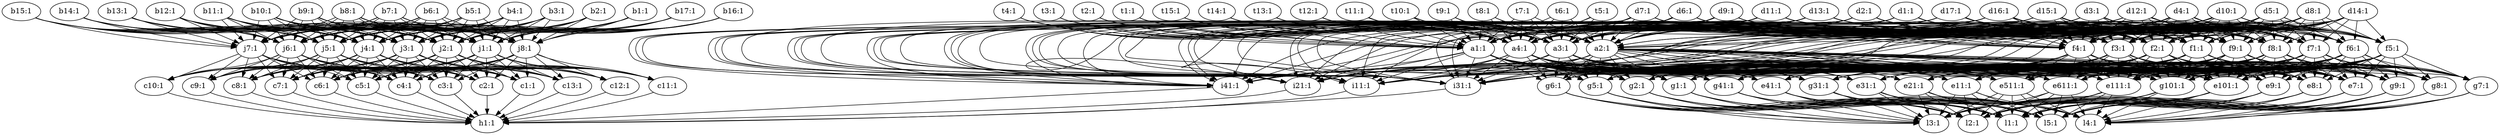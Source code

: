 digraph G {
  d7 [label="d7:1"];
  e31 [label="e31:1"];
  d6 [label="d6:1"];
  j8 [label="j8:1"];
  d5 [label="d5:1"];
  j7 [label="j7:1"];
  d4 [label="d4:1"];
  j6 [label="j6:1"];
  d3 [label="d3:1"];
  j5 [label="j5:1"];
  d2 [label="d2:1"];
  j4 [label="j4:1"];
  d1 [label="d1:1"];
  j3 [label="j3:1"];
  i21 [label="i21:1"];
  j2 [label="j2:1"];
  l5 [label="l5:1"];
  j1 [label="j1:1"];
  l4 [label="l4:1"];
  e21 [label="e21:1"];
  l3 [label="l3:1"];
  b17 [label="b17:1"];
  l2 [label="l2:1"];
  b16 [label="b16:1"];
  l1 [label="l1:1"];
  b15 [label="b15:1"];
  i11 [label="i11:1"];
  b14 [label="b14:1"];
  t15 [label="t15:1"];
  b13 [label="b13:1"];
  t14 [label="t14:1"];
  b12 [label="b12:1"];
  t13 [label="t13:1"];
  b11 [label="b11:1"];
  t12 [label="t12:1"];
  b10 [label="b10:1"];
  t11 [label="t11:1"];
  b9 [label="b9:1"];
  t10 [label="t10:1"];
  b8 [label="b8:1"];
  t9 [label="t9:1"];
  b7 [label="b7:1"];
  t8 [label="t8:1"];
  b6 [label="b6:1"];
  t7 [label="t7:1"];
  b5 [label="b5:1"];
  t6 [label="t6:1"];
  b4 [label="b4:1"];
  t5 [label="t5:1"];
  b3 [label="b3:1"];
  t4 [label="t4:1"];
  b2 [label="b2:1"];
  t3 [label="t3:1"];
  b1 [label="b1:1"];
  t2 [label="t2:1"];
  e11 [label="e11:1"];
  t1 [label="t1:1"];
  h1 [label="h1:1"];
  e511 [label="e511:1"];
  e611 [label="e611:1"];
  e111 [label="e111:1"];
  c13 [label="c13:1"];
  g101 [label="g101:1"];
  c12 [label="c12:1"];
  e101 [label="e101:1"];
  c11 [label="c11:1"];
  e9 [label="e9:1"];
  c10 [label="c10:1"];
  e8 [label="e8:1"];
  c9 [label="c9:1"];
  e7 [label="e7:1"];
  c8 [label="c8:1"];
  c7 [label="c7:1"];
  c6 [label="c6:1"];
  c5 [label="c5:1"];
  c4 [label="c4:1"];
  c3 [label="c3:1"];
  c2 [label="c2:1"];
  c1 [label="c1:1"];
  i41 [label="i41:1"];
  f9 [label="f9:1"];
  f8 [label="f8:1"];
  f7 [label="f7:1"];
  f6 [label="f6:1"];
  f5 [label="f5:1"];
  g9 [label="g9:1"];
  f4 [label="f4:1"];
  g8 [label="g8:1"];
  f3 [label="f3:1"];
  g7 [label="g7:1"];
  f2 [label="f2:1"];
  g6 [label="g6:1"];
  f1 [label="f1:1"];
  g5 [label="g5:1"];
  i31 [label="i31:1"];
  d17 [label="d17:1"];
  d16 [label="d16:1"];
  g2 [label="g2:1"];
  d15 [label="d15:1"];
  g1 [label="g1:1"];
  d14 [label="d14:1"];
  g41 [label="g41:1"];
  d13 [label="d13:1"];
  e41 [label="e41:1"];
  d12 [label="d12:1"];
  a4 [label="a4:1"];
  d11 [label="d11:1"];
  a3 [label="a3:1"];
  d10 [label="d10:1"];
  a2 [label="a2:1"];
  d9 [label="d9:1"];
  a1 [label="a1:1"];
  d8 [label="d8:1"];
  g31 [label="g31:1"];
  
  
  d7 -> a4;
  d7 -> a3;
  d7 -> a2;
  d7 -> a1;
  d7 -> i41;
  d7 -> f9;
  d7 -> f8;
  d7 -> f7;
  d7 -> f6;
  d7 -> f5;
  d7 -> f4;
  d7 -> f3;
  d7 -> f2;
  d7 -> f1;
  d7 -> i31;
  d7 -> i21;
  d7 -> i11;
  e31 -> l5;
  e31 -> l4;
  e31 -> l3;
  e31 -> l2;
  e31 -> l1;
  d6 -> a4;
  d6 -> a3;
  d6 -> a2;
  d6 -> a1;
  d6 -> i41;
  d6 -> f9;
  d6 -> f8;
  d6 -> f7;
  d6 -> f6;
  d6 -> f5;
  d6 -> f4;
  d6 -> f3;
  d6 -> f2;
  d6 -> f1;
  d6 -> i31;
  d6 -> i21;
  d6 -> i11;
  j8 -> c13;
  j8 -> c12;
  j8 -> c11;
  j8 -> c10;
  j8 -> c9;
  j8 -> c8;
  j8 -> c7;
  j8 -> c6;
  j8 -> c5;
  j8 -> c4;
  j8 -> c3;
  j8 -> c2;
  j8 -> c1;
  d5 -> a4;
  d5 -> a3;
  d5 -> a2;
  d5 -> a1;
  d5 -> i41;
  d5 -> f9;
  d5 -> f8;
  d5 -> f7;
  d5 -> f6;
  d5 -> f5;
  d5 -> f4;
  d5 -> f3;
  d5 -> f2;
  d5 -> f1;
  d5 -> i31;
  d5 -> i21;
  d5 -> i11;
  j7 -> c13;
  j7 -> c12;
  j7 -> c11;
  j7 -> c10;
  j7 -> c9;
  j7 -> c8;
  j7 -> c7;
  j7 -> c6;
  j7 -> c5;
  j7 -> c4;
  j7 -> c3;
  j7 -> c2;
  j7 -> c1;
  d4 -> a4;
  d4 -> a3;
  d4 -> a2;
  d4 -> a1;
  d4 -> i41;
  d4 -> f9;
  d4 -> f8;
  d4 -> f7;
  d4 -> f6;
  d4 -> f5;
  d4 -> f4;
  d4 -> f3;
  d4 -> f2;
  d4 -> f1;
  d4 -> i31;
  d4 -> i21;
  d4 -> i11;
  j6 -> c13;
  j6 -> c12;
  j6 -> c11;
  j6 -> c10;
  j6 -> c9;
  j6 -> c8;
  j6 -> c7;
  j6 -> c6;
  j6 -> c5;
  j6 -> c4;
  j6 -> c3;
  j6 -> c2;
  j6 -> c1;
  d3 -> a4;
  d3 -> a3;
  d3 -> a2;
  d3 -> a1;
  d3 -> i41;
  d3 -> f9;
  d3 -> f8;
  d3 -> f7;
  d3 -> f6;
  d3 -> f5;
  d3 -> f4;
  d3 -> f3;
  d3 -> f2;
  d3 -> f1;
  d3 -> i31;
  d3 -> i21;
  d3 -> i11;
  j5 -> c13;
  j5 -> c12;
  j5 -> c11;
  j5 -> c10;
  j5 -> c9;
  j5 -> c8;
  j5 -> c7;
  j5 -> c6;
  j5 -> c5;
  j5 -> c4;
  j5 -> c3;
  j5 -> c2;
  j5 -> c1;
  d2 -> a4;
  d2 -> a3;
  d2 -> a2;
  d2 -> a1;
  d2 -> i41;
  d2 -> f9;
  d2 -> f8;
  d2 -> f7;
  d2 -> f6;
  d2 -> f5;
  d2 -> f4;
  d2 -> f3;
  d2 -> f2;
  d2 -> f1;
  d2 -> i31;
  d2 -> i21;
  d2 -> i11;
  j4 -> c13;
  j4 -> c12;
  j4 -> c11;
  j4 -> c10;
  j4 -> c9;
  j4 -> c8;
  j4 -> c7;
  j4 -> c6;
  j4 -> c5;
  j4 -> c4;
  j4 -> c3;
  j4 -> c2;
  j4 -> c1;
  d1 -> a4;
  d1 -> a3;
  d1 -> a2;
  d1 -> a1;
  d1 -> i41;
  d1 -> f9;
  d1 -> f8;
  d1 -> f7;
  d1 -> f6;
  d1 -> f5;
  d1 -> f4;
  d1 -> f3;
  d1 -> f2;
  d1 -> f1;
  d1 -> i31;
  d1 -> i21;
  d1 -> i11;
  j3 -> c13;
  j3 -> c12;
  j3 -> c11;
  j3 -> c10;
  j3 -> c9;
  j3 -> c8;
  j3 -> c7;
  j3 -> c6;
  j3 -> c5;
  j3 -> c4;
  j3 -> c3;
  j3 -> c2;
  j3 -> c1;
  i21 -> h1;
  j2 -> c13;
  j2 -> c12;
  j2 -> c11;
  j2 -> c10;
  j2 -> c9;
  j2 -> c8;
  j2 -> c7;
  j2 -> c6;
  j2 -> c5;
  j2 -> c4;
  j2 -> c3;
  j2 -> c2;
  j2 -> c1;
  j1 -> c13;
  j1 -> c12;
  j1 -> c11;
  j1 -> c10;
  j1 -> c9;
  j1 -> c8;
  j1 -> c7;
  j1 -> c6;
  j1 -> c5;
  j1 -> c4;
  j1 -> c3;
  j1 -> c2;
  j1 -> c1;
  e21 -> l5;
  e21 -> l4;
  e21 -> l3;
  e21 -> l2;
  e21 -> l1;
  b17 -> j8;
  b17 -> j7;
  b17 -> j6;
  b17 -> j5;
  b17 -> j4;
  b17 -> j3;
  b17 -> j2;
  b17 -> j1;
  b16 -> j8;
  b16 -> j7;
  b16 -> j6;
  b16 -> j5;
  b16 -> j4;
  b16 -> j3;
  b16 -> j2;
  b16 -> j1;
  b15 -> j8;
  b15 -> j7;
  b15 -> j6;
  b15 -> j5;
  b15 -> j4;
  b15 -> j3;
  b15 -> j2;
  b15 -> j1;
  i11 -> h1;
  b14 -> j8;
  b14 -> j7;
  b14 -> j6;
  b14 -> j5;
  b14 -> j4;
  b14 -> j3;
  b14 -> j2;
  b14 -> j1;
  t15 -> a4;
  t15 -> a3;
  t15 -> a2;
  t15 -> a1;
  b13 -> j8;
  b13 -> j7;
  b13 -> j6;
  b13 -> j5;
  b13 -> j4;
  b13 -> j3;
  b13 -> j2;
  b13 -> j1;
  t14 -> a4;
  t14 -> a3;
  t14 -> a2;
  t14 -> a1;
  b12 -> j8;
  b12 -> j7;
  b12 -> j6;
  b12 -> j5;
  b12 -> j4;
  b12 -> j3;
  b12 -> j2;
  b12 -> j1;
  t13 -> a4;
  t13 -> a3;
  t13 -> a2;
  t13 -> a1;
  b11 -> j8;
  b11 -> j7;
  b11 -> j6;
  b11 -> j5;
  b11 -> j4;
  b11 -> j3;
  b11 -> j2;
  b11 -> j1;
  t12 -> a4;
  t12 -> a3;
  t12 -> a2;
  t12 -> a1;
  b10 -> j8;
  b10 -> j7;
  b10 -> j6;
  b10 -> j5;
  b10 -> j4;
  b10 -> j3;
  b10 -> j2;
  b10 -> j1;
  t11 -> a4;
  t11 -> a3;
  t11 -> a2;
  t11 -> a1;
  b9 -> j8;
  b9 -> j7;
  b9 -> j6;
  b9 -> j5;
  b9 -> j4;
  b9 -> j3;
  b9 -> j2;
  b9 -> j1;
  t10 -> a4;
  t10 -> a3;
  t10 -> a2;
  t10 -> a1;
  b8 -> j8;
  b8 -> j7;
  b8 -> j6;
  b8 -> j5;
  b8 -> j4;
  b8 -> j3;
  b8 -> j2;
  b8 -> j1;
  t9 -> a4;
  t9 -> a3;
  t9 -> a2;
  t9 -> a1;
  b7 -> j8;
  b7 -> j7;
  b7 -> j6;
  b7 -> j5;
  b7 -> j4;
  b7 -> j3;
  b7 -> j2;
  b7 -> j1;
  t8 -> a4;
  t8 -> a3;
  t8 -> a2;
  t8 -> a1;
  b6 -> j8;
  b6 -> j7;
  b6 -> j6;
  b6 -> j5;
  b6 -> j4;
  b6 -> j3;
  b6 -> j2;
  b6 -> j1;
  t7 -> a4;
  t7 -> a3;
  t7 -> a2;
  t7 -> a1;
  b5 -> j8;
  b5 -> j7;
  b5 -> j6;
  b5 -> j5;
  b5 -> j4;
  b5 -> j3;
  b5 -> j2;
  b5 -> j1;
  t6 -> a4;
  t6 -> a3;
  t6 -> a2;
  t6 -> a1;
  b4 -> j8;
  b4 -> j7;
  b4 -> j6;
  b4 -> j5;
  b4 -> j4;
  b4 -> j3;
  b4 -> j2;
  b4 -> j1;
  t5 -> a4;
  t5 -> a3;
  t5 -> a2;
  t5 -> a1;
  b3 -> j8;
  b3 -> j7;
  b3 -> j6;
  b3 -> j5;
  b3 -> j4;
  b3 -> j3;
  b3 -> j2;
  b3 -> j1;
  t4 -> a4;
  t4 -> a3;
  t4 -> a2;
  t4 -> a1;
  b2 -> j8;
  b2 -> j7;
  b2 -> j6;
  b2 -> j5;
  b2 -> j4;
  b2 -> j3;
  b2 -> j2;
  b2 -> j1;
  t3 -> a4;
  t3 -> a3;
  t3 -> a2;
  t3 -> a1;
  b1 -> j8;
  b1 -> j7;
  b1 -> j6;
  b1 -> j5;
  b1 -> j4;
  b1 -> j3;
  b1 -> j2;
  b1 -> j1;
  t2 -> a4;
  t2 -> a3;
  t2 -> a2;
  t2 -> a1;
  e11 -> l5;
  e11 -> l4;
  e11 -> l3;
  e11 -> l2;
  e11 -> l1;
  t1 -> a4;
  t1 -> a3;
  t1 -> a2;
  t1 -> a1;
  e511 -> l5;
  e511 -> l4;
  e511 -> l3;
  e511 -> l2;
  e511 -> l1;
  e611 -> l5;
  e611 -> l4;
  e611 -> l3;
  e611 -> l2;
  e611 -> l1;
  e111 -> l5;
  e111 -> l4;
  e111 -> l3;
  e111 -> l2;
  e111 -> l1;
  c13 -> h1;
  g101 -> l5;
  g101 -> l4;
  g101 -> l3;
  g101 -> l2;
  g101 -> l1;
  c12 -> h1;
  e101 -> l5;
  e101 -> l4;
  e101 -> l3;
  e101 -> l2;
  e101 -> l1;
  c11 -> h1;
  e9 -> l5;
  e9 -> l4;
  e9 -> l3;
  e9 -> l2;
  e9 -> l1;
  c10 -> h1;
  e8 -> l5;
  e8 -> l4;
  e8 -> l3;
  e8 -> l2;
  e8 -> l1;
  c9 -> h1;
  e7 -> l5;
  e7 -> l4;
  e7 -> l3;
  e7 -> l2;
  e7 -> l1;
  c8 -> h1;
  c7 -> h1;
  c6 -> h1;
  c5 -> h1;
  c4 -> h1;
  c3 -> h1;
  c2 -> h1;
  c1 -> h1;
  i41 -> h1;
  f9 -> e9;
  f9 -> e8;
  f9 -> e7;
  f9 -> g9;
  f9 -> g8;
  f9 -> g7;
  f9 -> g6;
  f9 -> g5;
  f9 -> g2;
  f9 -> g1;
  f9 -> g41;
  f9 -> e41;
  f9 -> g31;
  f9 -> e31;
  f9 -> e21;
  f9 -> e11;
  f9 -> e611;
  f9 -> e511;
  f9 -> e111;
  f9 -> g101;
  f9 -> e101;
  f8 -> e9;
  f8 -> e8;
  f8 -> e7;
  f8 -> g9;
  f8 -> g8;
  f8 -> g7;
  f8 -> g6;
  f8 -> g5;
  f8 -> g2;
  f8 -> g1;
  f8 -> g41;
  f8 -> e41;
  f8 -> g31;
  f8 -> e31;
  f8 -> e21;
  f8 -> e11;
  f8 -> e611;
  f8 -> e511;
  f8 -> e111;
  f8 -> g101;
  f8 -> e101;
  f7 -> e9;
  f7 -> e8;
  f7 -> e7;
  f7 -> g9;
  f7 -> g8;
  f7 -> g7;
  f7 -> g6;
  f7 -> g5;
  f7 -> g2;
  f7 -> g1;
  f7 -> g41;
  f7 -> e41;
  f7 -> g31;
  f7 -> e31;
  f7 -> e21;
  f7 -> e11;
  f7 -> e611;
  f7 -> e511;
  f7 -> e111;
  f7 -> g101;
  f7 -> e101;
  f6 -> e9;
  f6 -> e8;
  f6 -> e7;
  f6 -> g9;
  f6 -> g8;
  f6 -> g7;
  f6 -> g6;
  f6 -> g5;
  f6 -> g2;
  f6 -> g1;
  f6 -> g41;
  f6 -> e41;
  f6 -> g31;
  f6 -> e31;
  f6 -> e21;
  f6 -> e11;
  f6 -> e611;
  f6 -> e511;
  f6 -> e111;
  f6 -> g101;
  f6 -> e101;
  f5 -> e9;
  f5 -> e8;
  f5 -> e7;
  f5 -> g9;
  f5 -> g8;
  f5 -> g7;
  f5 -> g6;
  f5 -> g5;
  f5 -> g2;
  f5 -> g1;
  f5 -> g41;
  f5 -> e41;
  f5 -> g31;
  f5 -> e31;
  f5 -> e21;
  f5 -> e11;
  f5 -> e611;
  f5 -> e511;
  f5 -> e111;
  f5 -> g101;
  f5 -> e101;
  g9 -> l5;
  g9 -> l4;
  g9 -> l3;
  g9 -> l2;
  g9 -> l1;
  f4 -> e9;
  f4 -> e8;
  f4 -> e7;
  f4 -> g9;
  f4 -> g8;
  f4 -> g7;
  f4 -> g6;
  f4 -> g5;
  f4 -> g2;
  f4 -> g1;
  f4 -> g41;
  f4 -> e41;
  f4 -> g31;
  f4 -> e31;
  f4 -> e21;
  f4 -> e11;
  f4 -> e611;
  f4 -> e511;
  f4 -> e111;
  f4 -> g101;
  f4 -> e101;
  g8 -> l5;
  g8 -> l4;
  g8 -> l3;
  g8 -> l2;
  g8 -> l1;
  f3 -> e9;
  f3 -> e8;
  f3 -> e7;
  f3 -> g9;
  f3 -> g8;
  f3 -> g7;
  f3 -> g6;
  f3 -> g5;
  f3 -> g2;
  f3 -> g1;
  f3 -> g41;
  f3 -> e41;
  f3 -> g31;
  f3 -> e31;
  f3 -> e21;
  f3 -> e11;
  f3 -> e611;
  f3 -> e511;
  f3 -> e111;
  f3 -> g101;
  f3 -> e101;
  g7 -> l5;
  g7 -> l4;
  g7 -> l3;
  g7 -> l2;
  g7 -> l1;
  f2 -> e9;
  f2 -> e8;
  f2 -> e7;
  f2 -> g9;
  f2 -> g8;
  f2 -> g7;
  f2 -> g6;
  f2 -> g5;
  f2 -> g2;
  f2 -> g1;
  f2 -> g41;
  f2 -> e41;
  f2 -> g31;
  f2 -> e31;
  f2 -> e21;
  f2 -> e11;
  f2 -> e611;
  f2 -> e511;
  f2 -> e111;
  f2 -> g101;
  f2 -> e101;
  g6 -> l5;
  g6 -> l4;
  g6 -> l3;
  g6 -> l2;
  g6 -> l1;
  f1 -> e9;
  f1 -> e8;
  f1 -> e7;
  f1 -> g9;
  f1 -> g8;
  f1 -> g7;
  f1 -> g6;
  f1 -> g5;
  f1 -> g2;
  f1 -> g1;
  f1 -> g41;
  f1 -> e41;
  f1 -> g31;
  f1 -> e31;
  f1 -> e21;
  f1 -> e11;
  f1 -> e611;
  f1 -> e511;
  f1 -> e111;
  f1 -> g101;
  f1 -> e101;
  g5 -> l5;
  g5 -> l4;
  g5 -> l3;
  g5 -> l2;
  g5 -> l1;
  i31 -> h1;
  d17 -> a4;
  d17 -> a3;
  d17 -> a2;
  d17 -> a1;
  d17 -> i41;
  d17 -> f9;
  d17 -> f8;
  d17 -> f7;
  d17 -> f6;
  d17 -> f5;
  d17 -> f4;
  d17 -> f3;
  d17 -> f2;
  d17 -> f1;
  d17 -> i31;
  d17 -> i21;
  d17 -> i11;
  d16 -> a4;
  d16 -> a3;
  d16 -> a2;
  d16 -> a1;
  d16 -> i41;
  d16 -> f9;
  d16 -> f8;
  d16 -> f7;
  d16 -> f6;
  d16 -> f5;
  d16 -> f4;
  d16 -> f3;
  d16 -> f2;
  d16 -> f1;
  d16 -> i31;
  d16 -> i21;
  d16 -> i11;
  g2 -> l5;
  g2 -> l4;
  g2 -> l3;
  g2 -> l2;
  g2 -> l1;
  d15 -> a4;
  d15 -> a3;
  d15 -> a2;
  d15 -> a1;
  d15 -> i41;
  d15 -> f9;
  d15 -> f8;
  d15 -> f7;
  d15 -> f6;
  d15 -> f5;
  d15 -> f4;
  d15 -> f3;
  d15 -> f2;
  d15 -> f1;
  d15 -> i31;
  d15 -> i21;
  d15 -> i11;
  g1 -> l5;
  g1 -> l4;
  g1 -> l3;
  g1 -> l2;
  g1 -> l1;
  d14 -> a4;
  d14 -> a3;
  d14 -> a2;
  d14 -> a1;
  d14 -> i41;
  d14 -> f9;
  d14 -> f8;
  d14 -> f7;
  d14 -> f6;
  d14 -> f5;
  d14 -> f4;
  d14 -> f3;
  d14 -> f2;
  d14 -> f1;
  d14 -> i31;
  d14 -> i21;
  d14 -> i11;
  g41 -> l5;
  g41 -> l4;
  g41 -> l3;
  g41 -> l2;
  g41 -> l1;
  d13 -> a4;
  d13 -> a3;
  d13 -> a2;
  d13 -> a1;
  d13 -> i41;
  d13 -> f9;
  d13 -> f8;
  d13 -> f7;
  d13 -> f6;
  d13 -> f5;
  d13 -> f4;
  d13 -> f3;
  d13 -> f2;
  d13 -> f1;
  d13 -> i31;
  d13 -> i21;
  d13 -> i11;
  e41 -> l5;
  e41 -> l4;
  e41 -> l3;
  e41 -> l2;
  e41 -> l1;
  d12 -> a4;
  d12 -> a3;
  d12 -> a2;
  d12 -> a1;
  d12 -> i41;
  d12 -> f9;
  d12 -> f8;
  d12 -> f7;
  d12 -> f6;
  d12 -> f5;
  d12 -> f4;
  d12 -> f3;
  d12 -> f2;
  d12 -> f1;
  d12 -> i31;
  d12 -> i21;
  d12 -> i11;
  a4 -> e9;
  a4 -> e8;
  a4 -> e7;
  a4 -> g9;
  a4 -> g8;
  a4 -> g7;
  a4 -> g6;
  a4 -> g5;
  a4 -> g2;
  a4 -> g1;
  a4 -> g41;
  a4 -> e41;
  a4 -> g31;
  a4 -> e31;
  a4 -> e21;
  a4 -> e11;
  a4 -> e611;
  a4 -> i41;
  a4 -> i31;
  a4 -> i21;
  a4 -> i11;
  a4 -> e511;
  a4 -> e111;
  a4 -> g101;
  a4 -> e101;
  d11 -> a4;
  d11 -> a3;
  d11 -> a2;
  d11 -> a1;
  d11 -> i41;
  d11 -> f9;
  d11 -> f8;
  d11 -> f7;
  d11 -> f6;
  d11 -> f5;
  d11 -> f4;
  d11 -> f3;
  d11 -> f2;
  d11 -> f1;
  d11 -> i31;
  d11 -> i21;
  d11 -> i11;
  a3 -> e9;
  a3 -> e8;
  a3 -> e7;
  a3 -> g9;
  a3 -> g8;
  a3 -> g7;
  a3 -> g6;
  a3 -> g5;
  a3 -> g2;
  a3 -> g1;
  a3 -> g41;
  a3 -> e41;
  a3 -> g31;
  a3 -> e31;
  a3 -> e21;
  a3 -> e11;
  a3 -> e611;
  a3 -> i41;
  a3 -> i31;
  a3 -> i21;
  a3 -> i11;
  a3 -> e511;
  a3 -> e111;
  a3 -> g101;
  a3 -> e101;
  d10 -> a4;
  d10 -> a3;
  d10 -> a2;
  d10 -> a1;
  d10 -> i41;
  d10 -> f9;
  d10 -> f8;
  d10 -> f7;
  d10 -> f6;
  d10 -> f5;
  d10 -> f4;
  d10 -> f3;
  d10 -> f2;
  d10 -> f1;
  d10 -> i31;
  d10 -> i21;
  d10 -> i11;
  a2 -> e9;
  a2 -> e8;
  a2 -> e7;
  a2 -> g9;
  a2 -> g8;
  a2 -> g7;
  a2 -> g6;
  a2 -> g5;
  a2 -> g2;
  a2 -> g1;
  a2 -> g41;
  a2 -> e41;
  a2 -> g31;
  a2 -> e31;
  a2 -> e21;
  a2 -> e11;
  a2 -> e611;
  a2 -> i41;
  a2 -> i31;
  a2 -> i21;
  a2 -> i11;
  a2 -> e511;
  a2 -> e111;
  a2 -> g101;
  a2 -> e101;
  d9 -> a4;
  d9 -> a3;
  d9 -> a2;
  d9 -> a1;
  d9 -> i41;
  d9 -> f9;
  d9 -> f8;
  d9 -> f7;
  d9 -> f6;
  d9 -> f5;
  d9 -> f4;
  d9 -> f3;
  d9 -> f2;
  d9 -> f1;
  d9 -> i31;
  d9 -> i21;
  d9 -> i11;
  a1 -> e9;
  a1 -> e8;
  a1 -> e7;
  a1 -> g9;
  a1 -> g8;
  a1 -> g7;
  a1 -> g6;
  a1 -> g5;
  a1 -> g2;
  a1 -> g1;
  a1 -> g41;
  a1 -> e41;
  a1 -> g31;
  a1 -> e31;
  a1 -> e21;
  a1 -> e11;
  a1 -> e611;
  a1 -> i41;
  a1 -> i31;
  a1 -> i21;
  a1 -> i11;
  a1 -> e511;
  a1 -> e111;
  a1 -> g101;
  a1 -> e101;
  d8 -> a4;
  d8 -> a3;
  d8 -> a2;
  d8 -> a1;
  d8 -> i41;
  d8 -> f9;
  d8 -> f8;
  d8 -> f7;
  d8 -> f6;
  d8 -> f5;
  d8 -> f4;
  d8 -> f3;
  d8 -> f2;
  d8 -> f1;
  d8 -> i31;
  d8 -> i21;
  d8 -> i11;
  g31 -> l5;
  g31 -> l4;
  g31 -> l3;
  g31 -> l2;
  g31 -> l1;
  
  }
